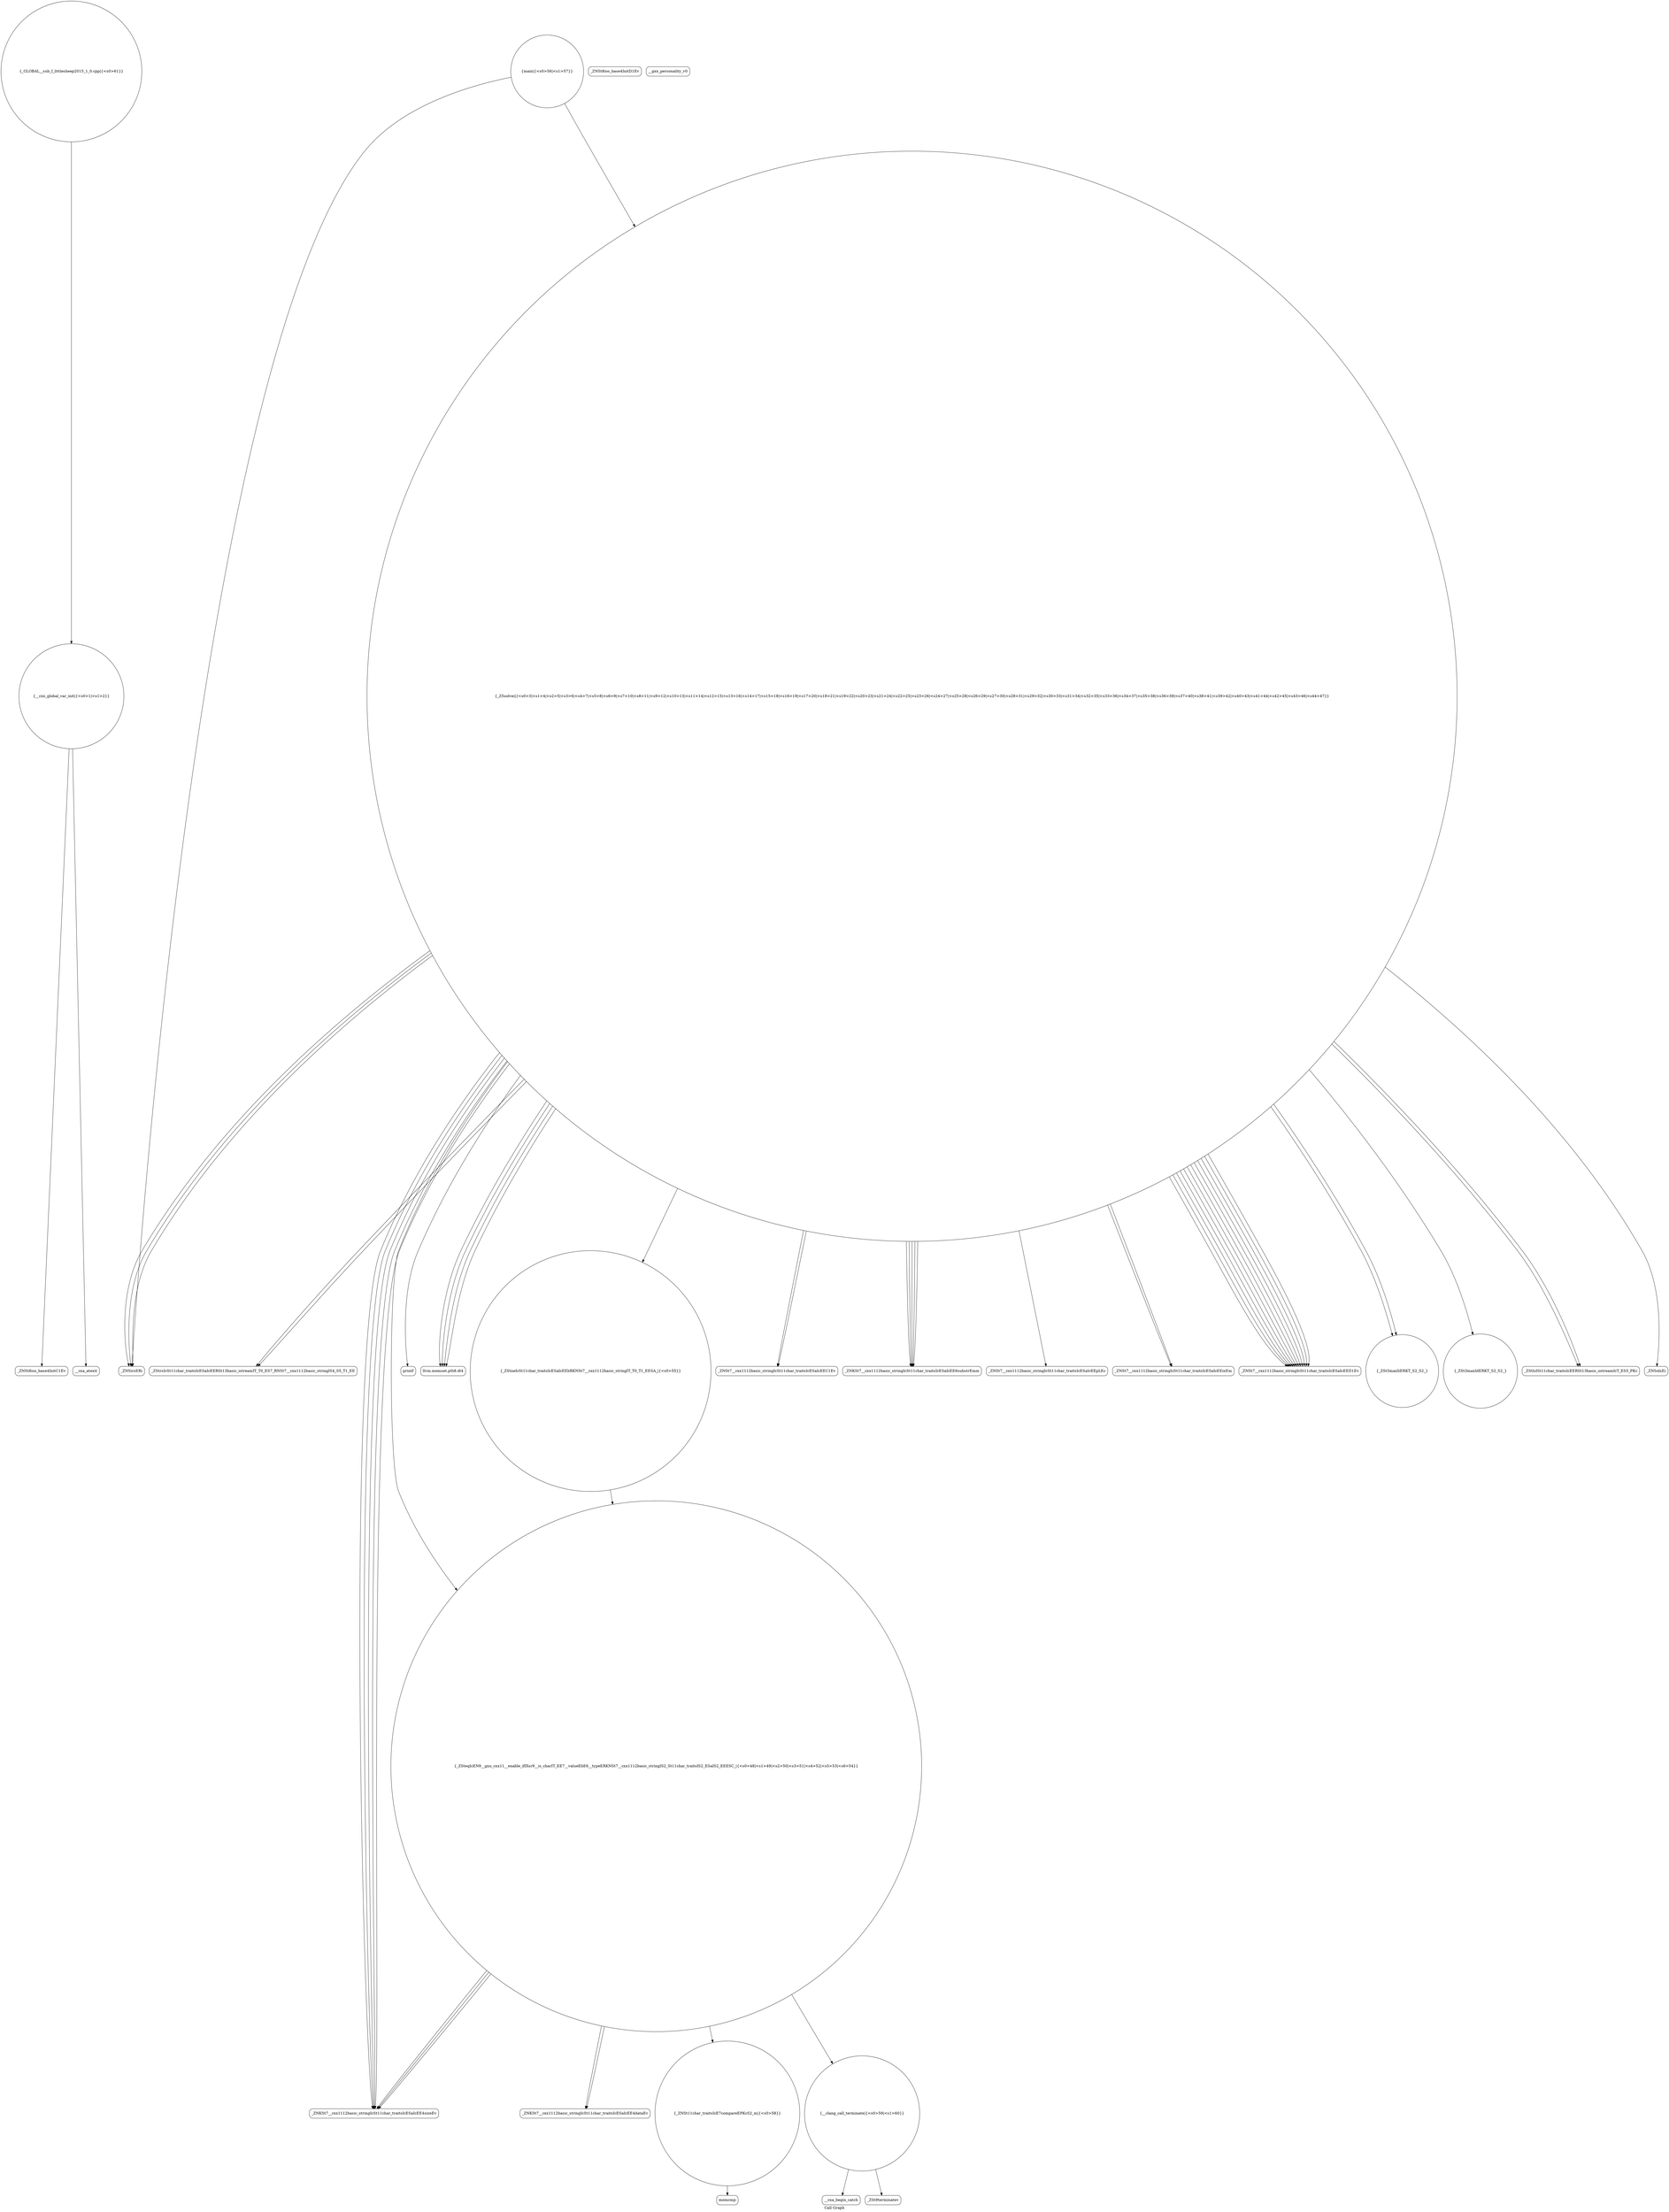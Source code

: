 digraph "Call Graph" {
	label="Call Graph";

	Node0x555955a282e0 [shape=record,shape=circle,label="{__cxx_global_var_init|{<s0>1|<s1>2}}"];
	Node0x555955a282e0:s0 -> Node0x555955a28770[color=black];
	Node0x555955a282e0:s1 -> Node0x555955a28870[color=black];
	Node0x555955a293f0 [shape=record,shape=Mrecord,label="{__cxa_begin_catch}"];
	Node0x555955a28a70 [shape=record,shape=Mrecord,label="{_ZStrsIcSt11char_traitsIcESaIcEERSt13basic_istreamIT_T0_ES7_RNSt7__cxx1112basic_stringIS4_S5_T1_EE}"];
	Node0x555955a28df0 [shape=record,shape=circle,label="{_ZSteqIcEN9__gnu_cxx11__enable_ifIXsr9__is_charIT_EE7__valueEbE6__typeERKNSt7__cxx1112basic_stringIS2_St11char_traitsIS2_ESaIS2_EEESC_|{<s0>48|<s1>49|<s2>50|<s3>51|<s4>52|<s5>53|<s6>54}}"];
	Node0x555955a28df0:s0 -> Node0x555955a28bf0[color=black];
	Node0x555955a28df0:s1 -> Node0x555955a28bf0[color=black];
	Node0x555955a28df0:s2 -> Node0x555955a292f0[color=black];
	Node0x555955a28df0:s3 -> Node0x555955a292f0[color=black];
	Node0x555955a28df0:s4 -> Node0x555955a28bf0[color=black];
	Node0x555955a28df0:s5 -> Node0x555955a29270[color=black];
	Node0x555955a28df0:s6 -> Node0x555955a29370[color=black];
	Node0x555955a29170 [shape=record,shape=Mrecord,label="{printf}"];
	Node0x555955a287f0 [shape=record,shape=Mrecord,label="{_ZNSt8ios_base4InitD1Ev}"];
	Node0x555955a294f0 [shape=record,shape=Mrecord,label="{memcmp}"];
	Node0x555955a28b70 [shape=record,shape=Mrecord,label="{llvm.memset.p0i8.i64}"];
	Node0x555955a28ef0 [shape=record,shape=circle,label="{_ZStneIcSt11char_traitsIcESaIcEEbRKNSt7__cxx1112basic_stringIT_T0_T1_EESA_|{<s0>55}}"];
	Node0x555955a28ef0:s0 -> Node0x555955a28df0[color=black];
	Node0x555955a29270 [shape=record,shape=circle,label="{_ZNSt11char_traitsIcE7compareEPKcS2_m|{<s0>58}}"];
	Node0x555955a29270:s0 -> Node0x555955a294f0[color=black];
	Node0x555955a288f0 [shape=record,shape=circle,label="{_Z5solvei|{<s0>3|<s1>4|<s2>5|<s3>6|<s4>7|<s5>8|<s6>9|<s7>10|<s8>11|<s9>12|<s10>13|<s11>14|<s12>15|<s13>16|<s14>17|<s15>18|<s16>19|<s17>20|<s18>21|<s19>22|<s20>23|<s21>24|<s22>25|<s23>26|<s24>27|<s25>28|<s26>29|<s27>30|<s28>31|<s29>32|<s30>33|<s31>34|<s32>35|<s33>36|<s34>37|<s35>38|<s36>39|<s37>40|<s38>41|<s39>42|<s40>43|<s41>44|<s42>45|<s43>46|<s44>47}}"];
	Node0x555955a288f0:s0 -> Node0x555955a28970[color=black];
	Node0x555955a288f0:s1 -> Node0x555955a28970[color=black];
	Node0x555955a288f0:s2 -> Node0x555955a28970[color=black];
	Node0x555955a288f0:s3 -> Node0x555955a289f0[color=black];
	Node0x555955a288f0:s4 -> Node0x555955a289f0[color=black];
	Node0x555955a288f0:s5 -> Node0x555955a28a70[color=black];
	Node0x555955a288f0:s6 -> Node0x555955a28a70[color=black];
	Node0x555955a288f0:s7 -> Node0x555955a28b70[color=black];
	Node0x555955a288f0:s8 -> Node0x555955a28bf0[color=black];
	Node0x555955a288f0:s9 -> Node0x555955a28c70[color=black];
	Node0x555955a288f0:s10 -> Node0x555955a28cf0[color=black];
	Node0x555955a288f0:s11 -> Node0x555955a28d70[color=black];
	Node0x555955a288f0:s12 -> Node0x555955a28c70[color=black];
	Node0x555955a288f0:s13 -> Node0x555955a28c70[color=black];
	Node0x555955a288f0:s14 -> Node0x555955a28df0[color=black];
	Node0x555955a288f0:s15 -> Node0x555955a28e70[color=black];
	Node0x555955a288f0:s16 -> Node0x555955a28e70[color=black];
	Node0x555955a288f0:s17 -> Node0x555955a28e70[color=black];
	Node0x555955a288f0:s18 -> Node0x555955a28e70[color=black];
	Node0x555955a288f0:s19 -> Node0x555955a28e70[color=black];
	Node0x555955a288f0:s20 -> Node0x555955a28bf0[color=black];
	Node0x555955a288f0:s21 -> Node0x555955a28c70[color=black];
	Node0x555955a288f0:s22 -> Node0x555955a28bf0[color=black];
	Node0x555955a288f0:s23 -> Node0x555955a28c70[color=black];
	Node0x555955a288f0:s24 -> Node0x555955a28ef0[color=black];
	Node0x555955a288f0:s25 -> Node0x555955a28e70[color=black];
	Node0x555955a288f0:s26 -> Node0x555955a28e70[color=black];
	Node0x555955a288f0:s27 -> Node0x555955a28e70[color=black];
	Node0x555955a288f0:s28 -> Node0x555955a28b70[color=black];
	Node0x555955a288f0:s29 -> Node0x555955a28b70[color=black];
	Node0x555955a288f0:s30 -> Node0x555955a28b70[color=black];
	Node0x555955a288f0:s31 -> Node0x555955a28bf0[color=black];
	Node0x555955a288f0:s32 -> Node0x555955a28d70[color=black];
	Node0x555955a288f0:s33 -> Node0x555955a28bf0[color=black];
	Node0x555955a288f0:s34 -> Node0x555955a28f70[color=black];
	Node0x555955a288f0:s35 -> Node0x555955a28f70[color=black];
	Node0x555955a288f0:s36 -> Node0x555955a28ff0[color=black];
	Node0x555955a288f0:s37 -> Node0x555955a29070[color=black];
	Node0x555955a288f0:s38 -> Node0x555955a290f0[color=black];
	Node0x555955a288f0:s39 -> Node0x555955a29070[color=black];
	Node0x555955a288f0:s40 -> Node0x555955a29170[color=black];
	Node0x555955a288f0:s41 -> Node0x555955a28e70[color=black];
	Node0x555955a288f0:s42 -> Node0x555955a28e70[color=black];
	Node0x555955a288f0:s43 -> Node0x555955a28e70[color=black];
	Node0x555955a288f0:s44 -> Node0x555955a28e70[color=black];
	Node0x555955a28c70 [shape=record,shape=Mrecord,label="{_ZNKSt7__cxx1112basic_stringIcSt11char_traitsIcESaIcEE6substrEmm}"];
	Node0x555955a28ff0 [shape=record,shape=circle,label="{_ZSt3maxIdERKT_S2_S2_}"];
	Node0x555955a29370 [shape=record,shape=circle,label="{__clang_call_terminate|{<s0>59|<s1>60}}"];
	Node0x555955a29370:s0 -> Node0x555955a293f0[color=black];
	Node0x555955a29370:s1 -> Node0x555955a29470[color=black];
	Node0x555955a289f0 [shape=record,shape=Mrecord,label="{_ZNSt7__cxx1112basic_stringIcSt11char_traitsIcESaIcEEC1Ev}"];
	Node0x555955a28d70 [shape=record,shape=Mrecord,label="{_ZNSt7__cxx1112basic_stringIcSt11char_traitsIcESaIcEEixEm}"];
	Node0x555955a290f0 [shape=record,shape=Mrecord,label="{_ZNSolsEi}"];
	Node0x555955a28770 [shape=record,shape=Mrecord,label="{_ZNSt8ios_base4InitC1Ev}"];
	Node0x555955a29470 [shape=record,shape=Mrecord,label="{_ZSt9terminatev}"];
	Node0x555955a28af0 [shape=record,shape=Mrecord,label="{__gxx_personality_v0}"];
	Node0x555955a28e70 [shape=record,shape=Mrecord,label="{_ZNSt7__cxx1112basic_stringIcSt11char_traitsIcESaIcEED1Ev}"];
	Node0x555955a291f0 [shape=record,shape=circle,label="{main|{<s0>56|<s1>57}}"];
	Node0x555955a291f0:s0 -> Node0x555955a28970[color=black];
	Node0x555955a291f0:s1 -> Node0x555955a288f0[color=black];
	Node0x555955a28870 [shape=record,shape=Mrecord,label="{__cxa_atexit}"];
	Node0x555955a29570 [shape=record,shape=circle,label="{_GLOBAL__sub_I_littlesheep2015_1_0.cpp|{<s0>61}}"];
	Node0x555955a29570:s0 -> Node0x555955a282e0[color=black];
	Node0x555955a28bf0 [shape=record,shape=Mrecord,label="{_ZNKSt7__cxx1112basic_stringIcSt11char_traitsIcESaIcEE4sizeEv}"];
	Node0x555955a28f70 [shape=record,shape=circle,label="{_ZSt3maxIiERKT_S2_S2_}"];
	Node0x555955a292f0 [shape=record,shape=Mrecord,label="{_ZNKSt7__cxx1112basic_stringIcSt11char_traitsIcESaIcEE4dataEv}"];
	Node0x555955a28970 [shape=record,shape=Mrecord,label="{_ZNSirsERi}"];
	Node0x555955a28cf0 [shape=record,shape=Mrecord,label="{_ZNSt7__cxx1112basic_stringIcSt11char_traitsIcESaIcEEpLEc}"];
	Node0x555955a29070 [shape=record,shape=Mrecord,label="{_ZStlsISt11char_traitsIcEERSt13basic_ostreamIcT_ES5_PKc}"];
}
